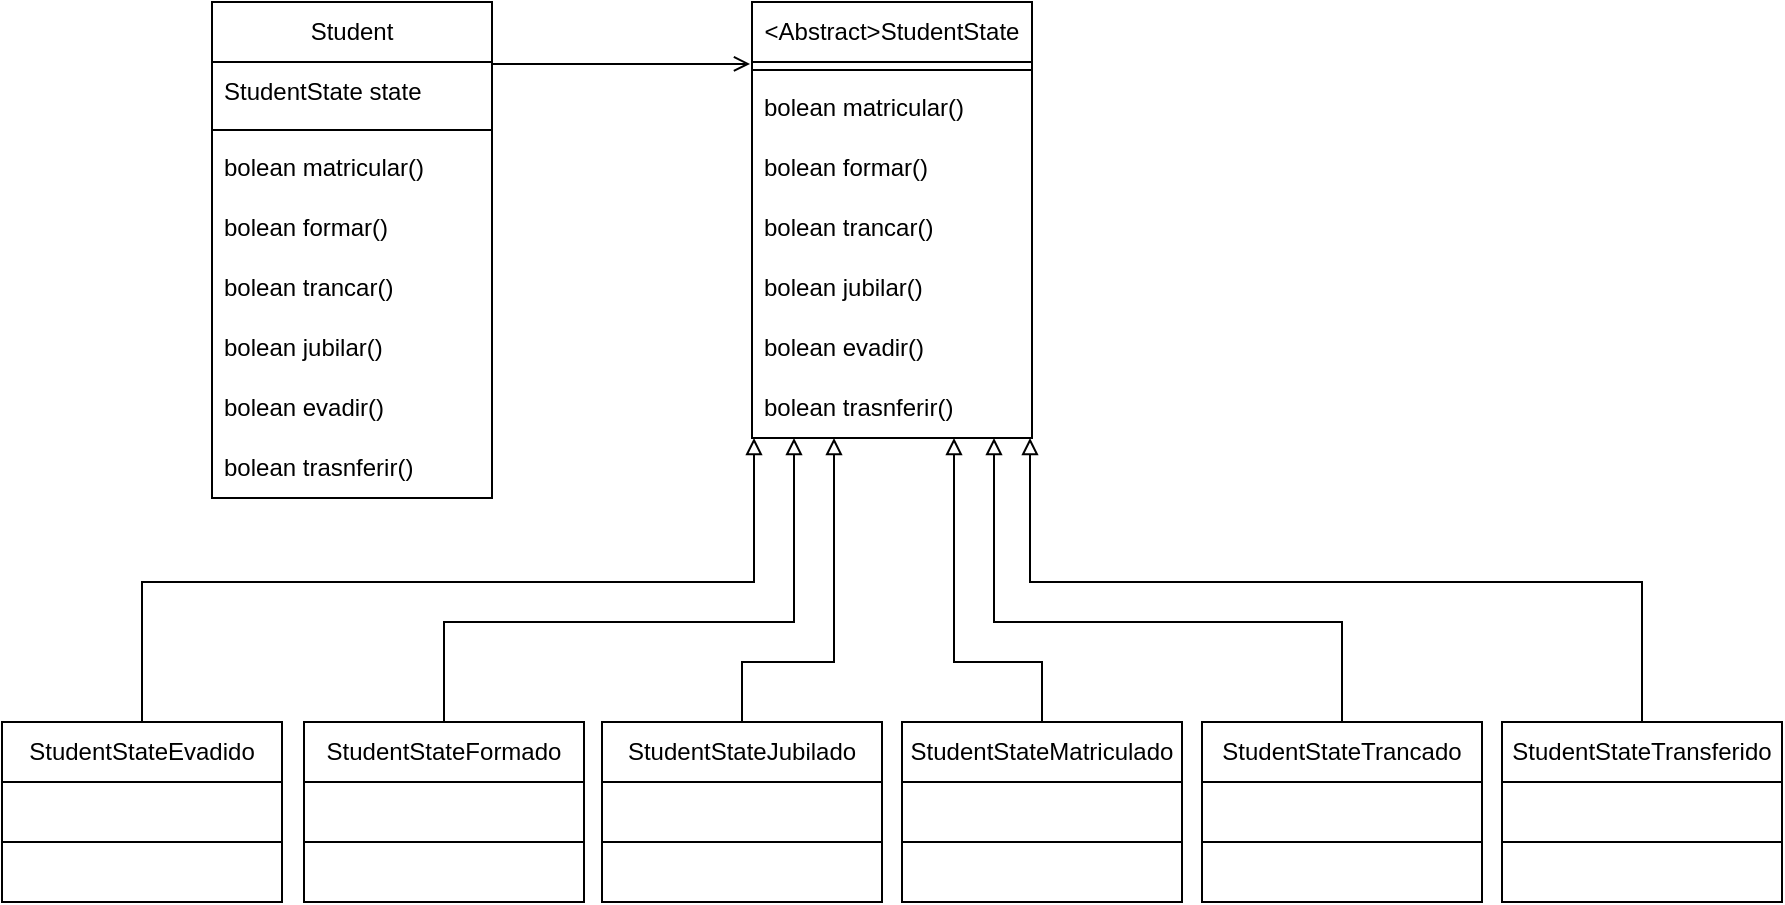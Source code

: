 <mxfile version="25.0.3">
  <diagram name="Página-1" id="BBfoZiBym3pRkL2aSF-l">
    <mxGraphModel dx="1525" dy="949" grid="1" gridSize="10" guides="1" tooltips="1" connect="1" arrows="1" fold="1" page="1" pageScale="1" pageWidth="827" pageHeight="1169" math="0" shadow="0">
      <root>
        <mxCell id="0" />
        <mxCell id="1" parent="0" />
        <mxCell id="2LRyVamYgiCa9YugMZ_k-28" style="edgeStyle=orthogonalEdgeStyle;rounded=0;orthogonalLoop=1;jettySize=auto;html=1;exitX=1;exitY=0;exitDx=0;exitDy=0;entryX=-0.007;entryY=0.142;entryDx=0;entryDy=0;endArrow=open;endFill=0;exitPerimeter=0;entryPerimeter=0;" edge="1" parent="1" source="2LRyVamYgiCa9YugMZ_k-5" target="2LRyVamYgiCa9YugMZ_k-16">
          <mxGeometry relative="1" as="geometry">
            <Array as="points">
              <mxPoint x="245" y="181" />
            </Array>
          </mxGeometry>
        </mxCell>
        <mxCell id="2LRyVamYgiCa9YugMZ_k-1" value="Student" style="swimlane;fontStyle=0;childLayout=stackLayout;horizontal=1;startSize=30;horizontalStack=0;resizeParent=1;resizeParentMax=0;resizeLast=0;collapsible=1;marginBottom=0;whiteSpace=wrap;html=1;" vertex="1" parent="1">
          <mxGeometry x="105" y="150" width="140" height="248" as="geometry" />
        </mxCell>
        <mxCell id="2LRyVamYgiCa9YugMZ_k-5" value="StudentState state" style="text;strokeColor=none;fillColor=none;align=left;verticalAlign=middle;spacingLeft=4;spacingRight=4;overflow=hidden;points=[[0,0.5],[1,0.5]];portConstraint=eastwest;rotatable=0;whiteSpace=wrap;html=1;" vertex="1" parent="2LRyVamYgiCa9YugMZ_k-1">
          <mxGeometry y="30" width="140" height="30" as="geometry" />
        </mxCell>
        <mxCell id="2LRyVamYgiCa9YugMZ_k-10" value="" style="line;strokeWidth=1;fillColor=none;align=left;verticalAlign=middle;spacingTop=-1;spacingLeft=3;spacingRight=3;rotatable=0;labelPosition=right;points=[];portConstraint=eastwest;strokeColor=inherit;" vertex="1" parent="2LRyVamYgiCa9YugMZ_k-1">
          <mxGeometry y="60" width="140" height="8" as="geometry" />
        </mxCell>
        <mxCell id="2LRyVamYgiCa9YugMZ_k-2" value="bolean matricular()" style="text;strokeColor=none;fillColor=none;align=left;verticalAlign=middle;spacingLeft=4;spacingRight=4;overflow=hidden;points=[[0,0.5],[1,0.5]];portConstraint=eastwest;rotatable=0;whiteSpace=wrap;html=1;" vertex="1" parent="2LRyVamYgiCa9YugMZ_k-1">
          <mxGeometry y="68" width="140" height="30" as="geometry" />
        </mxCell>
        <mxCell id="2LRyVamYgiCa9YugMZ_k-11" value="bolean formar()" style="text;strokeColor=none;fillColor=none;align=left;verticalAlign=middle;spacingLeft=4;spacingRight=4;overflow=hidden;points=[[0,0.5],[1,0.5]];portConstraint=eastwest;rotatable=0;whiteSpace=wrap;html=1;" vertex="1" parent="2LRyVamYgiCa9YugMZ_k-1">
          <mxGeometry y="98" width="140" height="30" as="geometry" />
        </mxCell>
        <mxCell id="2LRyVamYgiCa9YugMZ_k-13" value="bolean trancar()" style="text;strokeColor=none;fillColor=none;align=left;verticalAlign=middle;spacingLeft=4;spacingRight=4;overflow=hidden;points=[[0,0.5],[1,0.5]];portConstraint=eastwest;rotatable=0;whiteSpace=wrap;html=1;" vertex="1" parent="2LRyVamYgiCa9YugMZ_k-1">
          <mxGeometry y="128" width="140" height="30" as="geometry" />
        </mxCell>
        <mxCell id="2LRyVamYgiCa9YugMZ_k-12" value="bolean jubilar()" style="text;strokeColor=none;fillColor=none;align=left;verticalAlign=middle;spacingLeft=4;spacingRight=4;overflow=hidden;points=[[0,0.5],[1,0.5]];portConstraint=eastwest;rotatable=0;whiteSpace=wrap;html=1;" vertex="1" parent="2LRyVamYgiCa9YugMZ_k-1">
          <mxGeometry y="158" width="140" height="30" as="geometry" />
        </mxCell>
        <mxCell id="2LRyVamYgiCa9YugMZ_k-15" value="bolean evadir()" style="text;strokeColor=none;fillColor=none;align=left;verticalAlign=middle;spacingLeft=4;spacingRight=4;overflow=hidden;points=[[0,0.5],[1,0.5]];portConstraint=eastwest;rotatable=0;whiteSpace=wrap;html=1;" vertex="1" parent="2LRyVamYgiCa9YugMZ_k-1">
          <mxGeometry y="188" width="140" height="30" as="geometry" />
        </mxCell>
        <mxCell id="2LRyVamYgiCa9YugMZ_k-14" value="bolean trasnferir()" style="text;strokeColor=none;fillColor=none;align=left;verticalAlign=middle;spacingLeft=4;spacingRight=4;overflow=hidden;points=[[0,0.5],[1,0.5]];portConstraint=eastwest;rotatable=0;whiteSpace=wrap;html=1;" vertex="1" parent="2LRyVamYgiCa9YugMZ_k-1">
          <mxGeometry y="218" width="140" height="30" as="geometry" />
        </mxCell>
        <mxCell id="2LRyVamYgiCa9YugMZ_k-40" style="edgeStyle=orthogonalEdgeStyle;rounded=0;orthogonalLoop=1;jettySize=auto;html=1;entryX=0.5;entryY=0;entryDx=0;entryDy=0;endArrow=none;endFill=0;startArrow=block;startFill=0;" edge="1" parent="1" source="2LRyVamYgiCa9YugMZ_k-16" target="2LRyVamYgiCa9YugMZ_k-29">
          <mxGeometry relative="1" as="geometry">
            <Array as="points">
              <mxPoint x="376" y="440" />
              <mxPoint x="70" y="440" />
            </Array>
          </mxGeometry>
        </mxCell>
        <mxCell id="2LRyVamYgiCa9YugMZ_k-53" style="edgeStyle=orthogonalEdgeStyle;rounded=0;orthogonalLoop=1;jettySize=auto;html=1;entryX=0.5;entryY=0;entryDx=0;entryDy=0;startArrow=block;startFill=0;endArrow=none;endFill=0;" edge="1" parent="1" source="2LRyVamYgiCa9YugMZ_k-16" target="2LRyVamYgiCa9YugMZ_k-49">
          <mxGeometry relative="1" as="geometry">
            <Array as="points">
              <mxPoint x="396" y="460" />
              <mxPoint x="221" y="460" />
            </Array>
          </mxGeometry>
        </mxCell>
        <mxCell id="2LRyVamYgiCa9YugMZ_k-65" style="edgeStyle=orthogonalEdgeStyle;rounded=0;orthogonalLoop=1;jettySize=auto;html=1;entryX=0.5;entryY=0;entryDx=0;entryDy=0;endArrow=none;endFill=0;startArrow=block;startFill=0;" edge="1" parent="1" source="2LRyVamYgiCa9YugMZ_k-16" target="2LRyVamYgiCa9YugMZ_k-57">
          <mxGeometry relative="1" as="geometry">
            <Array as="points">
              <mxPoint x="416" y="480" />
              <mxPoint x="370" y="480" />
            </Array>
          </mxGeometry>
        </mxCell>
        <mxCell id="2LRyVamYgiCa9YugMZ_k-66" style="edgeStyle=orthogonalEdgeStyle;rounded=0;orthogonalLoop=1;jettySize=auto;html=1;entryX=0.5;entryY=0;entryDx=0;entryDy=0;endArrow=none;endFill=0;startArrow=block;startFill=0;" edge="1" parent="1" source="2LRyVamYgiCa9YugMZ_k-16" target="2LRyVamYgiCa9YugMZ_k-59">
          <mxGeometry relative="1" as="geometry">
            <Array as="points">
              <mxPoint x="476" y="480" />
              <mxPoint x="520" y="480" />
            </Array>
          </mxGeometry>
        </mxCell>
        <mxCell id="2LRyVamYgiCa9YugMZ_k-67" style="edgeStyle=orthogonalEdgeStyle;rounded=0;orthogonalLoop=1;jettySize=auto;html=1;entryX=0.5;entryY=0;entryDx=0;entryDy=0;endArrow=none;endFill=0;startArrow=block;startFill=0;" edge="1" parent="1" source="2LRyVamYgiCa9YugMZ_k-16" target="2LRyVamYgiCa9YugMZ_k-61">
          <mxGeometry relative="1" as="geometry">
            <Array as="points">
              <mxPoint x="496" y="460" />
              <mxPoint x="670" y="460" />
            </Array>
          </mxGeometry>
        </mxCell>
        <mxCell id="2LRyVamYgiCa9YugMZ_k-68" style="edgeStyle=orthogonalEdgeStyle;rounded=0;orthogonalLoop=1;jettySize=auto;html=1;endArrow=none;endFill=0;startArrow=block;startFill=0;" edge="1" parent="1" source="2LRyVamYgiCa9YugMZ_k-16" target="2LRyVamYgiCa9YugMZ_k-63">
          <mxGeometry relative="1" as="geometry">
            <Array as="points">
              <mxPoint x="514" y="440" />
              <mxPoint x="820" y="440" />
            </Array>
          </mxGeometry>
        </mxCell>
        <mxCell id="2LRyVamYgiCa9YugMZ_k-16" value="&amp;lt;Abstract&amp;gt;StudentState" style="swimlane;fontStyle=0;childLayout=stackLayout;horizontal=1;startSize=30;horizontalStack=0;resizeParent=1;resizeParentMax=0;resizeLast=0;collapsible=1;marginBottom=0;whiteSpace=wrap;html=1;" vertex="1" parent="1">
          <mxGeometry x="375" y="150" width="140" height="218" as="geometry" />
        </mxCell>
        <mxCell id="2LRyVamYgiCa9YugMZ_k-18" value="" style="line;strokeWidth=1;fillColor=none;align=left;verticalAlign=middle;spacingTop=-1;spacingLeft=3;spacingRight=3;rotatable=0;labelPosition=right;points=[];portConstraint=eastwest;strokeColor=inherit;" vertex="1" parent="2LRyVamYgiCa9YugMZ_k-16">
          <mxGeometry y="30" width="140" height="8" as="geometry" />
        </mxCell>
        <mxCell id="2LRyVamYgiCa9YugMZ_k-19" value="bolean matricular()" style="text;strokeColor=none;fillColor=none;align=left;verticalAlign=middle;spacingLeft=4;spacingRight=4;overflow=hidden;points=[[0,0.5],[1,0.5]];portConstraint=eastwest;rotatable=0;whiteSpace=wrap;html=1;" vertex="1" parent="2LRyVamYgiCa9YugMZ_k-16">
          <mxGeometry y="38" width="140" height="30" as="geometry" />
        </mxCell>
        <mxCell id="2LRyVamYgiCa9YugMZ_k-20" value="bolean formar()" style="text;strokeColor=none;fillColor=none;align=left;verticalAlign=middle;spacingLeft=4;spacingRight=4;overflow=hidden;points=[[0,0.5],[1,0.5]];portConstraint=eastwest;rotatable=0;whiteSpace=wrap;html=1;" vertex="1" parent="2LRyVamYgiCa9YugMZ_k-16">
          <mxGeometry y="68" width="140" height="30" as="geometry" />
        </mxCell>
        <mxCell id="2LRyVamYgiCa9YugMZ_k-21" value="bolean trancar()" style="text;strokeColor=none;fillColor=none;align=left;verticalAlign=middle;spacingLeft=4;spacingRight=4;overflow=hidden;points=[[0,0.5],[1,0.5]];portConstraint=eastwest;rotatable=0;whiteSpace=wrap;html=1;" vertex="1" parent="2LRyVamYgiCa9YugMZ_k-16">
          <mxGeometry y="98" width="140" height="30" as="geometry" />
        </mxCell>
        <mxCell id="2LRyVamYgiCa9YugMZ_k-22" value="bolean jubilar()" style="text;strokeColor=none;fillColor=none;align=left;verticalAlign=middle;spacingLeft=4;spacingRight=4;overflow=hidden;points=[[0,0.5],[1,0.5]];portConstraint=eastwest;rotatable=0;whiteSpace=wrap;html=1;" vertex="1" parent="2LRyVamYgiCa9YugMZ_k-16">
          <mxGeometry y="128" width="140" height="30" as="geometry" />
        </mxCell>
        <mxCell id="2LRyVamYgiCa9YugMZ_k-23" value="bolean evadir()" style="text;strokeColor=none;fillColor=none;align=left;verticalAlign=middle;spacingLeft=4;spacingRight=4;overflow=hidden;points=[[0,0.5],[1,0.5]];portConstraint=eastwest;rotatable=0;whiteSpace=wrap;html=1;" vertex="1" parent="2LRyVamYgiCa9YugMZ_k-16">
          <mxGeometry y="158" width="140" height="30" as="geometry" />
        </mxCell>
        <mxCell id="2LRyVamYgiCa9YugMZ_k-24" value="bolean trasnferir()" style="text;strokeColor=none;fillColor=none;align=left;verticalAlign=middle;spacingLeft=4;spacingRight=4;overflow=hidden;points=[[0,0.5],[1,0.5]];portConstraint=eastwest;rotatable=0;whiteSpace=wrap;html=1;" vertex="1" parent="2LRyVamYgiCa9YugMZ_k-16">
          <mxGeometry y="188" width="140" height="30" as="geometry" />
        </mxCell>
        <mxCell id="2LRyVamYgiCa9YugMZ_k-29" value="StudentStateEvadido" style="swimlane;fontStyle=0;childLayout=stackLayout;horizontal=1;startSize=30;horizontalStack=0;resizeParent=1;resizeParentMax=0;resizeLast=0;collapsible=1;marginBottom=0;whiteSpace=wrap;html=1;" vertex="1" parent="1">
          <mxGeometry y="510" width="140" height="90" as="geometry" />
        </mxCell>
        <mxCell id="2LRyVamYgiCa9YugMZ_k-30" value="" style="line;strokeWidth=1;fillColor=none;align=left;verticalAlign=middle;spacingTop=-1;spacingLeft=3;spacingRight=3;rotatable=0;labelPosition=right;points=[];portConstraint=eastwest;strokeColor=inherit;" vertex="1" parent="2LRyVamYgiCa9YugMZ_k-29">
          <mxGeometry y="30" width="140" height="60" as="geometry" />
        </mxCell>
        <mxCell id="2LRyVamYgiCa9YugMZ_k-49" value="StudentStateFormado" style="swimlane;fontStyle=0;childLayout=stackLayout;horizontal=1;startSize=30;horizontalStack=0;resizeParent=1;resizeParentMax=0;resizeLast=0;collapsible=1;marginBottom=0;whiteSpace=wrap;html=1;" vertex="1" parent="1">
          <mxGeometry x="151" y="510" width="140" height="90" as="geometry" />
        </mxCell>
        <mxCell id="2LRyVamYgiCa9YugMZ_k-50" value="" style="line;strokeWidth=1;fillColor=none;align=left;verticalAlign=middle;spacingTop=-1;spacingLeft=3;spacingRight=3;rotatable=0;labelPosition=right;points=[];portConstraint=eastwest;strokeColor=inherit;" vertex="1" parent="2LRyVamYgiCa9YugMZ_k-49">
          <mxGeometry y="30" width="140" height="60" as="geometry" />
        </mxCell>
        <mxCell id="2LRyVamYgiCa9YugMZ_k-57" value="StudentStateJubilado" style="swimlane;fontStyle=0;childLayout=stackLayout;horizontal=1;startSize=30;horizontalStack=0;resizeParent=1;resizeParentMax=0;resizeLast=0;collapsible=1;marginBottom=0;whiteSpace=wrap;html=1;" vertex="1" parent="1">
          <mxGeometry x="300" y="510" width="140" height="90" as="geometry" />
        </mxCell>
        <mxCell id="2LRyVamYgiCa9YugMZ_k-58" value="" style="line;strokeWidth=1;fillColor=none;align=left;verticalAlign=middle;spacingTop=-1;spacingLeft=3;spacingRight=3;rotatable=0;labelPosition=right;points=[];portConstraint=eastwest;strokeColor=inherit;" vertex="1" parent="2LRyVamYgiCa9YugMZ_k-57">
          <mxGeometry y="30" width="140" height="60" as="geometry" />
        </mxCell>
        <mxCell id="2LRyVamYgiCa9YugMZ_k-59" value="StudentStateMatriculado" style="swimlane;fontStyle=0;childLayout=stackLayout;horizontal=1;startSize=30;horizontalStack=0;resizeParent=1;resizeParentMax=0;resizeLast=0;collapsible=1;marginBottom=0;whiteSpace=wrap;html=1;" vertex="1" parent="1">
          <mxGeometry x="450" y="510" width="140" height="90" as="geometry" />
        </mxCell>
        <mxCell id="2LRyVamYgiCa9YugMZ_k-60" value="" style="line;strokeWidth=1;fillColor=none;align=left;verticalAlign=middle;spacingTop=-1;spacingLeft=3;spacingRight=3;rotatable=0;labelPosition=right;points=[];portConstraint=eastwest;strokeColor=inherit;" vertex="1" parent="2LRyVamYgiCa9YugMZ_k-59">
          <mxGeometry y="30" width="140" height="60" as="geometry" />
        </mxCell>
        <mxCell id="2LRyVamYgiCa9YugMZ_k-61" value="StudentStateTrancado" style="swimlane;fontStyle=0;childLayout=stackLayout;horizontal=1;startSize=30;horizontalStack=0;resizeParent=1;resizeParentMax=0;resizeLast=0;collapsible=1;marginBottom=0;whiteSpace=wrap;html=1;" vertex="1" parent="1">
          <mxGeometry x="600" y="510" width="140" height="90" as="geometry" />
        </mxCell>
        <mxCell id="2LRyVamYgiCa9YugMZ_k-62" value="" style="line;strokeWidth=1;fillColor=none;align=left;verticalAlign=middle;spacingTop=-1;spacingLeft=3;spacingRight=3;rotatable=0;labelPosition=right;points=[];portConstraint=eastwest;strokeColor=inherit;" vertex="1" parent="2LRyVamYgiCa9YugMZ_k-61">
          <mxGeometry y="30" width="140" height="60" as="geometry" />
        </mxCell>
        <mxCell id="2LRyVamYgiCa9YugMZ_k-63" value="StudentStateTransferido" style="swimlane;fontStyle=0;childLayout=stackLayout;horizontal=1;startSize=30;horizontalStack=0;resizeParent=1;resizeParentMax=0;resizeLast=0;collapsible=1;marginBottom=0;whiteSpace=wrap;html=1;" vertex="1" parent="1">
          <mxGeometry x="750" y="510" width="140" height="90" as="geometry" />
        </mxCell>
        <mxCell id="2LRyVamYgiCa9YugMZ_k-64" value="" style="line;strokeWidth=1;fillColor=none;align=left;verticalAlign=middle;spacingTop=-1;spacingLeft=3;spacingRight=3;rotatable=0;labelPosition=right;points=[];portConstraint=eastwest;strokeColor=inherit;" vertex="1" parent="2LRyVamYgiCa9YugMZ_k-63">
          <mxGeometry y="30" width="140" height="60" as="geometry" />
        </mxCell>
      </root>
    </mxGraphModel>
  </diagram>
</mxfile>
